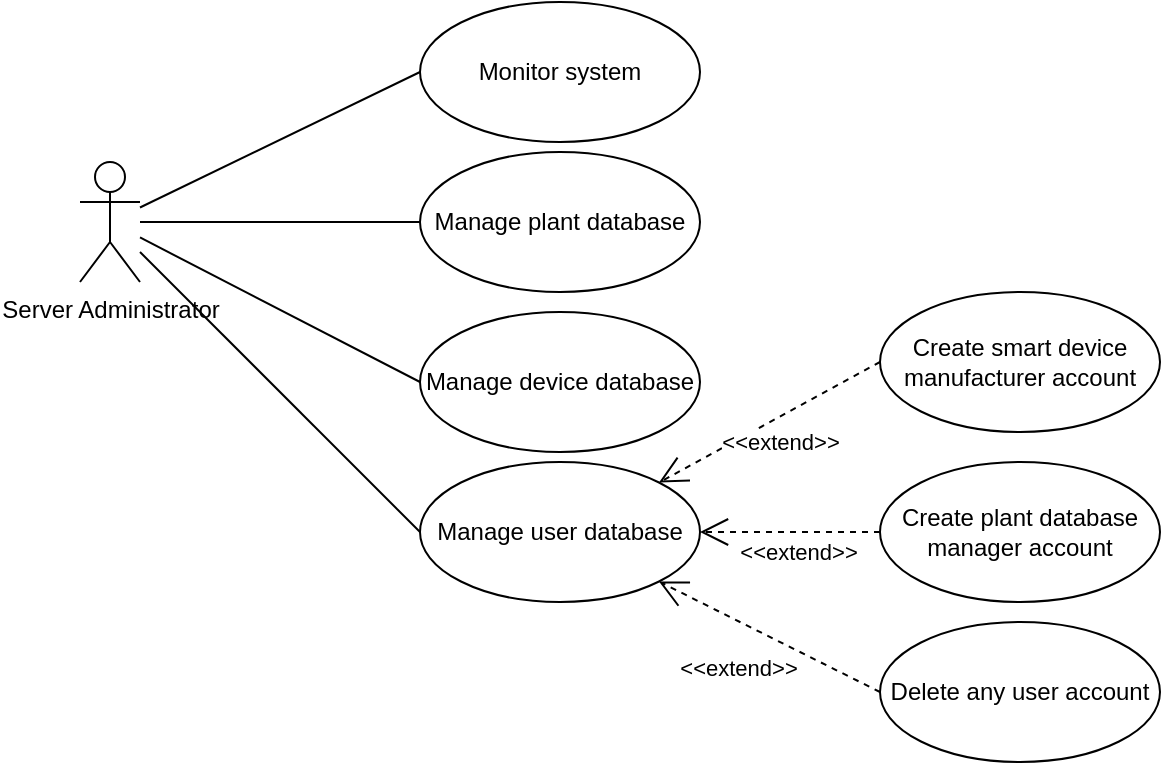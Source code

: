 <mxfile version="28.2.5" pages="4">
  <diagram name="Server admin" id="58cdce13-f638-feb5-8d6f-7d28b1aa9fa0">
    <mxGraphModel dx="1426" dy="961" grid="1" gridSize="10" guides="1" tooltips="1" connect="1" arrows="1" fold="1" page="1" pageScale="1" pageWidth="1100" pageHeight="850" background="none" math="0" shadow="0">
      <root>
        <mxCell id="0" />
        <mxCell id="1" parent="0" />
        <mxCell id="MKT5L-HKByu47KLvk_st-2" value="Server Administrator" style="shape=umlActor;verticalLabelPosition=bottom;verticalAlign=top;html=1;outlineConnect=0;" parent="1" vertex="1">
          <mxGeometry x="140" y="115" width="30" height="60" as="geometry" />
        </mxCell>
        <mxCell id="MKT5L-HKByu47KLvk_st-50" value="" style="endArrow=none;html=1;rounded=0;entryX=0;entryY=0.5;entryDx=0;entryDy=0;" parent="1" target="MKT5L-HKByu47KLvk_st-51" edge="1" source="MKT5L-HKByu47KLvk_st-2">
          <mxGeometry width="50" height="50" relative="1" as="geometry">
            <mxPoint x="170" y="70" as="sourcePoint" />
            <mxPoint x="310.0" y="75" as="targetPoint" />
          </mxGeometry>
        </mxCell>
        <mxCell id="MKT5L-HKByu47KLvk_st-51" value="Monitor system" style="ellipse;whiteSpace=wrap;html=1;" parent="1" vertex="1">
          <mxGeometry x="310" y="35" width="140" height="70" as="geometry" />
        </mxCell>
        <mxCell id="d2TL0L8-SBW69Fmyn4zU-1" value="" style="endArrow=none;html=1;rounded=0;entryX=0;entryY=0.5;entryDx=0;entryDy=0;" edge="1" parent="1" target="d2TL0L8-SBW69Fmyn4zU-2" source="MKT5L-HKByu47KLvk_st-2">
          <mxGeometry width="50" height="50" relative="1" as="geometry">
            <mxPoint x="830" y="165" as="sourcePoint" />
            <mxPoint x="970.0" y="170" as="targetPoint" />
          </mxGeometry>
        </mxCell>
        <mxCell id="d2TL0L8-SBW69Fmyn4zU-2" value="Manage user database" style="ellipse;whiteSpace=wrap;html=1;" vertex="1" parent="1">
          <mxGeometry x="310" y="265" width="140" height="70" as="geometry" />
        </mxCell>
        <mxCell id="d2TL0L8-SBW69Fmyn4zU-3" value="" style="endArrow=none;html=1;rounded=0;entryX=0;entryY=0.5;entryDx=0;entryDy=0;" edge="1" parent="1" target="d2TL0L8-SBW69Fmyn4zU-4" source="MKT5L-HKByu47KLvk_st-2">
          <mxGeometry width="50" height="50" relative="1" as="geometry">
            <mxPoint x="170" y="145" as="sourcePoint" />
            <mxPoint x="310.0" y="150" as="targetPoint" />
          </mxGeometry>
        </mxCell>
        <mxCell id="d2TL0L8-SBW69Fmyn4zU-4" value="Manage plant database" style="ellipse;whiteSpace=wrap;html=1;" vertex="1" parent="1">
          <mxGeometry x="310" y="110" width="140" height="70" as="geometry" />
        </mxCell>
        <mxCell id="d2TL0L8-SBW69Fmyn4zU-6" value="&amp;lt;&amp;lt;extend&amp;gt;&amp;gt;" style="endArrow=open;endSize=12;dashed=1;html=1;rounded=0;entryX=1;entryY=0;entryDx=0;entryDy=0;exitX=0;exitY=0.5;exitDx=0;exitDy=0;" edge="1" parent="1" source="d2TL0L8-SBW69Fmyn4zU-8" target="d2TL0L8-SBW69Fmyn4zU-2">
          <mxGeometry x="0.003" y="11" width="160" relative="1" as="geometry">
            <mxPoint x="520" y="275" as="sourcePoint" />
            <mxPoint x="591" y="245" as="targetPoint" />
            <mxPoint as="offset" />
          </mxGeometry>
        </mxCell>
        <mxCell id="d2TL0L8-SBW69Fmyn4zU-7" value="&amp;lt;&amp;lt;extend&amp;gt;&amp;gt;" style="endArrow=open;endSize=12;dashed=1;html=1;rounded=0;entryX=1;entryY=0.5;entryDx=0;entryDy=0;exitX=0;exitY=0.5;exitDx=0;exitDy=0;" edge="1" parent="1" target="d2TL0L8-SBW69Fmyn4zU-2" source="d2TL0L8-SBW69Fmyn4zU-9">
          <mxGeometry x="-0.091" y="10" width="160" relative="1" as="geometry">
            <mxPoint x="520" y="335" as="sourcePoint" />
            <mxPoint x="591" y="315" as="targetPoint" />
            <mxPoint as="offset" />
          </mxGeometry>
        </mxCell>
        <mxCell id="d2TL0L8-SBW69Fmyn4zU-8" value="Create smart device manufacturer account" style="ellipse;whiteSpace=wrap;html=1;" vertex="1" parent="1">
          <mxGeometry x="540" y="180" width="140" height="70" as="geometry" />
        </mxCell>
        <mxCell id="d2TL0L8-SBW69Fmyn4zU-9" value="Create plant database manager account" style="ellipse;whiteSpace=wrap;html=1;" vertex="1" parent="1">
          <mxGeometry x="540" y="265" width="140" height="70" as="geometry" />
        </mxCell>
        <mxCell id="d2TL0L8-SBW69Fmyn4zU-10" value="&amp;lt;&amp;lt;extend&amp;gt;&amp;gt;" style="endArrow=open;endSize=12;dashed=1;html=1;rounded=0;entryX=1;entryY=1;entryDx=0;entryDy=0;exitX=0;exitY=0.5;exitDx=0;exitDy=0;" edge="1" parent="1" target="d2TL0L8-SBW69Fmyn4zU-2" source="d2TL0L8-SBW69Fmyn4zU-11">
          <mxGeometry x="0.114" y="21" width="160" relative="1" as="geometry">
            <mxPoint x="430" y="375" as="sourcePoint" />
            <mxPoint x="591" y="380" as="targetPoint" />
            <mxPoint as="offset" />
          </mxGeometry>
        </mxCell>
        <mxCell id="d2TL0L8-SBW69Fmyn4zU-11" value="Delete any user account" style="ellipse;whiteSpace=wrap;html=1;" vertex="1" parent="1">
          <mxGeometry x="540" y="345" width="140" height="70" as="geometry" />
        </mxCell>
        <mxCell id="0F_dj00f5w78iuBzQHGp-1" value="Manage device database" style="ellipse;whiteSpace=wrap;html=1;" vertex="1" parent="1">
          <mxGeometry x="310" y="190" width="140" height="70" as="geometry" />
        </mxCell>
        <mxCell id="0F_dj00f5w78iuBzQHGp-2" value="" style="endArrow=none;html=1;rounded=0;entryX=0;entryY=0.5;entryDx=0;entryDy=0;" edge="1" parent="1" source="MKT5L-HKByu47KLvk_st-2" target="0F_dj00f5w78iuBzQHGp-1">
          <mxGeometry width="50" height="50" relative="1" as="geometry">
            <mxPoint x="290" y="170" as="sourcePoint" />
            <mxPoint x="430" y="170" as="targetPoint" />
          </mxGeometry>
        </mxCell>
      </root>
    </mxGraphModel>
  </diagram>
  <diagram id="doACZIbjRoyqRlmRhO2o" name="Manufacturer">
    <mxGraphModel dx="1426" dy="961" grid="1" gridSize="10" guides="1" tooltips="1" connect="1" arrows="1" fold="1" page="1" pageScale="1" pageWidth="850" pageHeight="1100" math="0" shadow="0">
      <root>
        <mxCell id="0" />
        <mxCell id="1" parent="0" />
        <mxCell id="XN1eyMJdOzFI9WAOLOWf-1" value="Smart Device&lt;div&gt;Manufacturer&lt;/div&gt;" style="shape=umlActor;verticalLabelPosition=bottom;verticalAlign=top;html=1;outlineConnect=0;" vertex="1" parent="1">
          <mxGeometry x="120" y="210" width="30" height="60" as="geometry" />
        </mxCell>
        <mxCell id="XN1eyMJdOzFI9WAOLOWf-2" value="" style="endArrow=none;html=1;rounded=0;entryX=0;entryY=0.5;entryDx=0;entryDy=0;" edge="1" parent="1" source="XN1eyMJdOzFI9WAOLOWf-1" target="XN1eyMJdOzFI9WAOLOWf-6">
          <mxGeometry width="50" height="50" relative="1" as="geometry">
            <mxPoint x="360" y="330" as="sourcePoint" />
            <mxPoint x="290.0" y="240" as="targetPoint" />
          </mxGeometry>
        </mxCell>
        <mxCell id="XN1eyMJdOzFI9WAOLOWf-3" value="&amp;lt;&amp;lt;include&amp;gt;&amp;gt;" style="endArrow=open;endSize=12;dashed=1;html=1;rounded=0;exitX=1;exitY=0;exitDx=0;exitDy=0;entryX=0;entryY=0.5;entryDx=0;entryDy=0;" edge="1" parent="1" source="XN1eyMJdOzFI9WAOLOWf-6" target="XN1eyMJdOzFI9WAOLOWf-7">
          <mxGeometry x="0.309" y="17" width="160" relative="1" as="geometry">
            <mxPoint x="401.242" y="215.403" as="sourcePoint" />
            <mxPoint x="530" y="170" as="targetPoint" />
            <mxPoint as="offset" />
          </mxGeometry>
        </mxCell>
        <mxCell id="XN1eyMJdOzFI9WAOLOWf-4" value="&amp;lt;&amp;lt;include&amp;gt;&amp;gt;" style="endArrow=open;endSize=12;dashed=1;html=1;rounded=0;exitX=1;exitY=0.5;exitDx=0;exitDy=0;entryX=0;entryY=0.5;entryDx=0;entryDy=0;" edge="1" parent="1" source="XN1eyMJdOzFI9WAOLOWf-6" target="XN1eyMJdOzFI9WAOLOWf-8">
          <mxGeometry x="-0.091" y="10" width="160" relative="1" as="geometry">
            <mxPoint x="420.0" y="240" as="sourcePoint" />
            <mxPoint x="530" y="240" as="targetPoint" />
            <mxPoint as="offset" />
          </mxGeometry>
        </mxCell>
        <mxCell id="XN1eyMJdOzFI9WAOLOWf-5" value="&amp;lt;&amp;lt;include&amp;gt;&amp;gt;" style="endArrow=open;endSize=12;dashed=1;html=1;rounded=0;exitX=1;exitY=1;exitDx=0;exitDy=0;entryX=0;entryY=0.5;entryDx=0;entryDy=0;" edge="1" parent="1" source="XN1eyMJdOzFI9WAOLOWf-6" target="XN1eyMJdOzFI9WAOLOWf-9">
          <mxGeometry x="0.114" y="21" width="160" relative="1" as="geometry">
            <mxPoint x="401.242" y="264.597" as="sourcePoint" />
            <mxPoint x="530" y="310" as="targetPoint" />
            <mxPoint as="offset" />
          </mxGeometry>
        </mxCell>
        <mxCell id="XN1eyMJdOzFI9WAOLOWf-6" value="Add new smart device to database" style="ellipse;whiteSpace=wrap;html=1;" vertex="1" parent="1">
          <mxGeometry x="280" y="130" width="140" height="70" as="geometry" />
        </mxCell>
        <mxCell id="XN1eyMJdOzFI9WAOLOWf-7" value="Provide communication interface description" style="ellipse;whiteSpace=wrap;html=1;" vertex="1" parent="1">
          <mxGeometry x="530" y="50" width="140" height="70" as="geometry" />
        </mxCell>
        <mxCell id="XN1eyMJdOzFI9WAOLOWf-8" value="Provide functionality description" style="ellipse;whiteSpace=wrap;html=1;" vertex="1" parent="1">
          <mxGeometry x="530" y="130" width="140" height="70" as="geometry" />
        </mxCell>
        <mxCell id="XN1eyMJdOzFI9WAOLOWf-9" value="Provide device type" style="ellipse;whiteSpace=wrap;html=1;" vertex="1" parent="1">
          <mxGeometry x="530" y="210" width="140" height="70" as="geometry" />
        </mxCell>
        <mxCell id="XN1eyMJdOzFI9WAOLOWf-10" value="Add new smart device type to database" style="ellipse;whiteSpace=wrap;html=1;" vertex="1" parent="1">
          <mxGeometry x="280" y="280" width="140" height="70" as="geometry" />
        </mxCell>
        <mxCell id="XN1eyMJdOzFI9WAOLOWf-11" value="" style="endArrow=none;html=1;rounded=0;entryX=0;entryY=0.5;entryDx=0;entryDy=0;" edge="1" parent="1" source="XN1eyMJdOzFI9WAOLOWf-1" target="XN1eyMJdOzFI9WAOLOWf-10">
          <mxGeometry width="50" height="50" relative="1" as="geometry">
            <mxPoint x="230" y="236" as="sourcePoint" />
            <mxPoint x="370" y="236" as="targetPoint" />
          </mxGeometry>
        </mxCell>
      </root>
    </mxGraphModel>
  </diagram>
  <diagram id="cIceaV7HSKmucog1wkd9" name="Plant db mgr">
    <mxGraphModel dx="1426" dy="961" grid="1" gridSize="10" guides="1" tooltips="1" connect="1" arrows="1" fold="1" page="1" pageScale="1" pageWidth="850" pageHeight="1100" math="0" shadow="0">
      <root>
        <mxCell id="0" />
        <mxCell id="1" parent="0" />
        <mxCell id="wb4F1lY3_vZGzMJMdyn--1" style="rounded=0;orthogonalLoop=1;jettySize=auto;html=1;entryX=0;entryY=0.5;entryDx=0;entryDy=0;endArrow=none;endFill=0;" edge="1" parent="1" source="wb4F1lY3_vZGzMJMdyn--17" target="wb4F1lY3_vZGzMJMdyn--2">
          <mxGeometry relative="1" as="geometry" />
        </mxCell>
        <mxCell id="wb4F1lY3_vZGzMJMdyn--2" value="Add new plant to database" style="ellipse;whiteSpace=wrap;html=1;" vertex="1" parent="1">
          <mxGeometry x="240" y="110" width="140" height="70" as="geometry" />
        </mxCell>
        <mxCell id="wb4F1lY3_vZGzMJMdyn--3" value="Edit existing plant data in database" style="ellipse;whiteSpace=wrap;html=1;" vertex="1" parent="1">
          <mxGeometry x="240" y="310" width="140" height="70" as="geometry" />
        </mxCell>
        <mxCell id="wb4F1lY3_vZGzMJMdyn--4" value="Delete plant from database" style="ellipse;whiteSpace=wrap;html=1;" vertex="1" parent="1">
          <mxGeometry x="240" y="440" width="140" height="70" as="geometry" />
        </mxCell>
        <mxCell id="wb4F1lY3_vZGzMJMdyn--5" value="Specify plant soil moisture needs" style="ellipse;whiteSpace=wrap;html=1;" vertex="1" parent="1">
          <mxGeometry x="490" y="190" width="140" height="70" as="geometry" />
        </mxCell>
        <mxCell id="wb4F1lY3_vZGzMJMdyn--6" value="Specify plant name" style="ellipse;whiteSpace=wrap;html=1;" vertex="1" parent="1">
          <mxGeometry x="490" y="30" width="140" height="70" as="geometry" />
        </mxCell>
        <mxCell id="wb4F1lY3_vZGzMJMdyn--7" value="&amp;lt;&amp;lt;include&amp;gt;&amp;gt;" style="endArrow=open;endSize=12;dashed=1;html=1;rounded=0;exitX=1;exitY=0;exitDx=0;exitDy=0;" edge="1" parent="1" source="wb4F1lY3_vZGzMJMdyn--2" target="wb4F1lY3_vZGzMJMdyn--6">
          <mxGeometry x="0.114" y="21" width="160" relative="1" as="geometry">
            <mxPoint x="450" y="130" as="sourcePoint" />
            <mxPoint x="490" y="215" as="targetPoint" />
            <mxPoint as="offset" />
          </mxGeometry>
        </mxCell>
        <mxCell id="wb4F1lY3_vZGzMJMdyn--8" value="&amp;lt;&amp;lt;include&amp;gt;&amp;gt;" style="endArrow=open;endSize=12;dashed=1;html=1;rounded=0;exitX=1;exitY=1;exitDx=0;exitDy=0;entryX=0;entryY=0.5;entryDx=0;entryDy=0;" edge="1" parent="1" source="wb4F1lY3_vZGzMJMdyn--2" target="wb4F1lY3_vZGzMJMdyn--5">
          <mxGeometry x="0.114" y="21" width="160" relative="1" as="geometry">
            <mxPoint x="470" y="170" as="sourcePoint" />
            <mxPoint x="590" y="220" as="targetPoint" />
            <mxPoint as="offset" />
          </mxGeometry>
        </mxCell>
        <mxCell id="wb4F1lY3_vZGzMJMdyn--9" value="Edit plant light needs" style="ellipse;whiteSpace=wrap;html=1;" vertex="1" parent="1">
          <mxGeometry x="490" y="280" width="140" height="70" as="geometry" />
        </mxCell>
        <mxCell id="wb4F1lY3_vZGzMJMdyn--10" value="Edit plant soil moisture needs" style="ellipse;whiteSpace=wrap;html=1;" vertex="1" parent="1">
          <mxGeometry x="490" y="370" width="140" height="70" as="geometry" />
        </mxCell>
        <mxCell id="wb4F1lY3_vZGzMJMdyn--11" style="rounded=0;orthogonalLoop=1;jettySize=auto;html=1;entryX=0;entryY=0.5;entryDx=0;entryDy=0;endArrow=none;endFill=0;" edge="1" parent="1" target="wb4F1lY3_vZGzMJMdyn--3">
          <mxGeometry relative="1" as="geometry">
            <mxPoint x="110" y="260" as="sourcePoint" />
            <mxPoint x="350" y="340" as="targetPoint" />
          </mxGeometry>
        </mxCell>
        <mxCell id="wb4F1lY3_vZGzMJMdyn--12" value="&amp;lt;&amp;lt;extend&amp;gt;&amp;gt;" style="endArrow=open;endSize=12;dashed=1;html=1;rounded=0;entryX=1;entryY=0;entryDx=0;entryDy=0;exitX=0;exitY=0.5;exitDx=0;exitDy=0;" edge="1" parent="1" source="wb4F1lY3_vZGzMJMdyn--9" target="wb4F1lY3_vZGzMJMdyn--3">
          <mxGeometry x="0.114" y="21" width="160" relative="1" as="geometry">
            <mxPoint x="370" y="270" as="sourcePoint" />
            <mxPoint x="521" y="390" as="targetPoint" />
            <mxPoint as="offset" />
          </mxGeometry>
        </mxCell>
        <mxCell id="wb4F1lY3_vZGzMJMdyn--13" value="Specify plant light needs" style="ellipse;whiteSpace=wrap;html=1;" vertex="1" parent="1">
          <mxGeometry x="490" y="110" width="140" height="70" as="geometry" />
        </mxCell>
        <mxCell id="wb4F1lY3_vZGzMJMdyn--14" value="&amp;lt;&amp;lt;include&amp;gt;&amp;gt;" style="endArrow=open;endSize=12;dashed=1;html=1;rounded=0;exitX=1;exitY=0.5;exitDx=0;exitDy=0;entryX=0;entryY=0.5;entryDx=0;entryDy=0;" edge="1" parent="1" source="wb4F1lY3_vZGzMJMdyn--2" target="wb4F1lY3_vZGzMJMdyn--13">
          <mxGeometry x="0.114" y="21" width="160" relative="1" as="geometry">
            <mxPoint x="364.5" y="295" as="sourcePoint" />
            <mxPoint x="565.5" y="250" as="targetPoint" />
            <mxPoint as="offset" />
          </mxGeometry>
        </mxCell>
        <mxCell id="wb4F1lY3_vZGzMJMdyn--15" value="&amp;lt;&amp;lt;extend&amp;gt;&amp;gt;" style="endArrow=open;endSize=12;dashed=1;html=1;rounded=0;entryX=1;entryY=1;entryDx=0;entryDy=0;exitX=0;exitY=0.5;exitDx=0;exitDy=0;" edge="1" parent="1" source="wb4F1lY3_vZGzMJMdyn--10" target="wb4F1lY3_vZGzMJMdyn--3">
          <mxGeometry x="0.114" y="21" width="160" relative="1" as="geometry">
            <mxPoint x="390" y="410" as="sourcePoint" />
            <mxPoint x="601" y="500" as="targetPoint" />
            <mxPoint as="offset" />
          </mxGeometry>
        </mxCell>
        <mxCell id="wb4F1lY3_vZGzMJMdyn--16" style="rounded=0;orthogonalLoop=1;jettySize=auto;html=1;entryX=0;entryY=0.5;entryDx=0;entryDy=0;endArrow=none;endFill=0;exitX=0.133;exitY=0.392;exitDx=0;exitDy=0;exitPerimeter=0;" edge="1" parent="1" target="wb4F1lY3_vZGzMJMdyn--4">
          <mxGeometry relative="1" as="geometry">
            <mxPoint x="109.65" y="270.4" as="sourcePoint" />
            <mxPoint x="420" y="673" as="targetPoint" />
          </mxGeometry>
        </mxCell>
        <mxCell id="wb4F1lY3_vZGzMJMdyn--17" value="&lt;span style=&quot;background-color: light-dark(#ffffff, var(--ge-dark-color, #121212));&quot;&gt;Plant Database&lt;/span&gt;&lt;div&gt;&lt;span style=&quot;background-color: light-dark(#ffffff, var(--ge-dark-color, #121212));&quot;&gt;Manager&lt;/span&gt;&lt;/div&gt;" style="shape=umlActor;verticalLabelPosition=bottom;verticalAlign=top;html=1;outlineConnect=0;" vertex="1" parent="1">
          <mxGeometry x="80" y="220" width="30" height="60" as="geometry" />
        </mxCell>
      </root>
    </mxGraphModel>
  </diagram>
  <diagram id="6BtSLzTv3iNAky6xpU38" name="User">
    <mxGraphModel dx="1426" dy="961" grid="1" gridSize="10" guides="1" tooltips="1" connect="1" arrows="1" fold="1" page="1" pageScale="1" pageWidth="850" pageHeight="1100" math="0" shadow="0">
      <root>
        <mxCell id="0" />
        <mxCell id="1" parent="0" />
        <mxCell id="KWI9m66Pt8BJ04L5AZiS-1" value="User" style="shape=umlActor;verticalLabelPosition=bottom;verticalAlign=top;html=1;outlineConnect=0;" vertex="1" parent="1">
          <mxGeometry x="40" y="200" width="30" height="60" as="geometry" />
        </mxCell>
        <mxCell id="KWI9m66Pt8BJ04L5AZiS-2" value="Register new device" style="ellipse;whiteSpace=wrap;html=1;" vertex="1" parent="1">
          <mxGeometry x="220" y="110" width="140" height="70" as="geometry" />
        </mxCell>
        <mxCell id="KWI9m66Pt8BJ04L5AZiS-3" value="Specify device type" style="ellipse;whiteSpace=wrap;html=1;" vertex="1" parent="1">
          <mxGeometry x="450" y="30" width="140" height="70" as="geometry" />
        </mxCell>
        <mxCell id="KWI9m66Pt8BJ04L5AZiS-4" value="Provide authentication data" style="ellipse;whiteSpace=wrap;html=1;" vertex="1" parent="1">
          <mxGeometry x="450" y="190" width="140" height="70" as="geometry" />
        </mxCell>
        <mxCell id="KWI9m66Pt8BJ04L5AZiS-5" value="Set alert address" style="ellipse;whiteSpace=wrap;html=1;" vertex="1" parent="1">
          <mxGeometry x="220" y="210" width="140" height="70" as="geometry" />
        </mxCell>
        <mxCell id="KWI9m66Pt8BJ04L5AZiS-6" value="Specify plant needs" style="ellipse;whiteSpace=wrap;html=1;" vertex="1" parent="1">
          <mxGeometry x="450" y="280" width="140" height="70" as="geometry" />
        </mxCell>
        <mxCell id="KWI9m66Pt8BJ04L5AZiS-7" value="Specify plant soil moisture needs" style="ellipse;whiteSpace=wrap;html=1;" vertex="1" parent="1">
          <mxGeometry x="640" y="320" width="140" height="70" as="geometry" />
        </mxCell>
        <mxCell id="KWI9m66Pt8BJ04L5AZiS-8" value="Specify plant light needs" style="ellipse;whiteSpace=wrap;html=1;" vertex="1" parent="1">
          <mxGeometry x="640" y="240" width="140" height="70" as="geometry" />
        </mxCell>
        <mxCell id="KWI9m66Pt8BJ04L5AZiS-9" value="Choose plant needs from database" style="ellipse;whiteSpace=wrap;html=1;" vertex="1" parent="1">
          <mxGeometry x="450" y="380" width="140" height="70" as="geometry" />
        </mxCell>
        <mxCell id="KWI9m66Pt8BJ04L5AZiS-10" style="rounded=0;orthogonalLoop=1;jettySize=auto;html=1;entryX=0;entryY=0.5;entryDx=0;entryDy=0;endArrow=none;endFill=0;" edge="1" parent="1" source="KWI9m66Pt8BJ04L5AZiS-1" target="KWI9m66Pt8BJ04L5AZiS-2">
          <mxGeometry relative="1" as="geometry">
            <mxPoint x="190" y="-40" as="sourcePoint" />
            <mxPoint x="340.35" y="294.6" as="targetPoint" />
          </mxGeometry>
        </mxCell>
        <mxCell id="KWI9m66Pt8BJ04L5AZiS-11" style="rounded=0;orthogonalLoop=1;jettySize=auto;html=1;entryX=0;entryY=0.5;entryDx=0;entryDy=0;endArrow=none;endFill=0;" edge="1" parent="1" source="KWI9m66Pt8BJ04L5AZiS-1" target="KWI9m66Pt8BJ04L5AZiS-5">
          <mxGeometry relative="1" as="geometry">
            <mxPoint x="110" y="277" as="sourcePoint" />
            <mxPoint x="260" y="200" as="targetPoint" />
          </mxGeometry>
        </mxCell>
        <mxCell id="KWI9m66Pt8BJ04L5AZiS-13" style="rounded=0;orthogonalLoop=1;jettySize=auto;html=1;entryX=0;entryY=0.5;entryDx=0;entryDy=0;endArrow=none;endFill=0;" edge="1" parent="1" source="KWI9m66Pt8BJ04L5AZiS-1" target="KWI9m66Pt8BJ04L5AZiS-18">
          <mxGeometry relative="1" as="geometry">
            <mxPoint x="140" y="427" as="sourcePoint" />
            <mxPoint x="290" y="350" as="targetPoint" />
          </mxGeometry>
        </mxCell>
        <mxCell id="KWI9m66Pt8BJ04L5AZiS-14" value="&amp;lt;&amp;lt;include&amp;gt;&amp;gt;" style="endArrow=open;endSize=12;dashed=1;html=1;rounded=0;exitX=1;exitY=0;exitDx=0;exitDy=0;entryX=0;entryY=0.5;entryDx=0;entryDy=0;" edge="1" parent="1" source="KWI9m66Pt8BJ04L5AZiS-2" target="KWI9m66Pt8BJ04L5AZiS-3">
          <mxGeometry x="0.124" y="12" width="160" relative="1" as="geometry">
            <mxPoint x="360" y="70" as="sourcePoint" />
            <mxPoint x="471" y="85" as="targetPoint" />
            <mxPoint as="offset" />
          </mxGeometry>
        </mxCell>
        <mxCell id="KWI9m66Pt8BJ04L5AZiS-15" value="&amp;lt;&amp;lt;include&amp;gt;&amp;gt;" style="endArrow=open;endSize=12;dashed=1;html=1;rounded=0;exitX=1;exitY=1;exitDx=0;exitDy=0;entryX=0;entryY=0.5;entryDx=0;entryDy=0;" edge="1" parent="1" source="KWI9m66Pt8BJ04L5AZiS-2" target="KWI9m66Pt8BJ04L5AZiS-4">
          <mxGeometry x="0.124" y="12" width="160" relative="1" as="geometry">
            <mxPoint x="390" y="135" as="sourcePoint" />
            <mxPoint x="501" y="120" as="targetPoint" />
            <mxPoint as="offset" />
          </mxGeometry>
        </mxCell>
        <mxCell id="KWI9m66Pt8BJ04L5AZiS-16" value="&amp;lt;&amp;lt;include&amp;gt;&amp;gt;" style="endArrow=open;endSize=12;dashed=1;html=1;rounded=0;exitX=1;exitY=0;exitDx=0;exitDy=0;entryX=0;entryY=0.5;entryDx=0;entryDy=0;" edge="1" parent="1" source="KWI9m66Pt8BJ04L5AZiS-6" target="KWI9m66Pt8BJ04L5AZiS-8">
          <mxGeometry x="0.124" y="12" width="160" relative="1" as="geometry">
            <mxPoint x="780" y="165" as="sourcePoint" />
            <mxPoint x="891" y="150" as="targetPoint" />
            <mxPoint as="offset" />
          </mxGeometry>
        </mxCell>
        <mxCell id="KWI9m66Pt8BJ04L5AZiS-17" value="&amp;lt;&amp;lt;include&amp;gt;&amp;gt;" style="endArrow=open;endSize=12;dashed=1;html=1;rounded=0;exitX=1;exitY=1;exitDx=0;exitDy=0;entryX=0;entryY=0.5;entryDx=0;entryDy=0;" edge="1" parent="1" source="KWI9m66Pt8BJ04L5AZiS-6" target="KWI9m66Pt8BJ04L5AZiS-7">
          <mxGeometry x="0.124" y="12" width="160" relative="1" as="geometry">
            <mxPoint x="770" y="275" as="sourcePoint" />
            <mxPoint x="881" y="260" as="targetPoint" />
            <mxPoint as="offset" />
          </mxGeometry>
        </mxCell>
        <mxCell id="KWI9m66Pt8BJ04L5AZiS-18" value="Add new plant to managed plants" style="ellipse;whiteSpace=wrap;html=1;" vertex="1" parent="1">
          <mxGeometry x="220" y="330" width="140" height="70" as="geometry" />
        </mxCell>
        <mxCell id="KWI9m66Pt8BJ04L5AZiS-19" value="Add device to plant" style="ellipse;whiteSpace=wrap;html=1;" vertex="1" parent="1">
          <mxGeometry x="450" y="110" width="140" height="70" as="geometry" />
        </mxCell>
        <mxCell id="KWI9m66Pt8BJ04L5AZiS-20" value="&amp;lt;&amp;lt;include&amp;gt;&amp;gt;" style="endArrow=open;endSize=12;dashed=1;html=1;rounded=0;exitX=1;exitY=0.5;exitDx=0;exitDy=0;entryX=0;entryY=0.5;entryDx=0;entryDy=0;" edge="1" parent="1" source="KWI9m66Pt8BJ04L5AZiS-2" target="KWI9m66Pt8BJ04L5AZiS-19">
          <mxGeometry x="0.124" y="12" width="160" relative="1" as="geometry">
            <mxPoint x="370" y="175" as="sourcePoint" />
            <mxPoint x="481" y="110" as="targetPoint" />
            <mxPoint as="offset" />
          </mxGeometry>
        </mxCell>
        <mxCell id="KWI9m66Pt8BJ04L5AZiS-21" value="&amp;lt;&amp;lt;extend&amp;gt;&amp;gt;" style="endArrow=open;endSize=12;dashed=1;html=1;rounded=0;exitX=0;exitY=0.5;exitDx=0;exitDy=0;entryX=1;entryY=0;entryDx=0;entryDy=0;" edge="1" parent="1" source="KWI9m66Pt8BJ04L5AZiS-6" target="KWI9m66Pt8BJ04L5AZiS-18">
          <mxGeometry x="0.124" y="12" width="160" relative="1" as="geometry">
            <mxPoint x="580" y="365" as="sourcePoint" />
            <mxPoint x="410" y="400" as="targetPoint" />
            <mxPoint as="offset" />
          </mxGeometry>
        </mxCell>
        <mxCell id="KWI9m66Pt8BJ04L5AZiS-22" value="&amp;lt;&amp;lt;extend&amp;gt;&amp;gt;" style="endArrow=open;endSize=12;dashed=1;html=1;rounded=0;exitX=0;exitY=0.5;exitDx=0;exitDy=0;entryX=1;entryY=1;entryDx=0;entryDy=0;" edge="1" parent="1" source="KWI9m66Pt8BJ04L5AZiS-9" target="KWI9m66Pt8BJ04L5AZiS-18">
          <mxGeometry x="0.124" y="12" width="160" relative="1" as="geometry">
            <mxPoint x="400" y="425" as="sourcePoint" />
            <mxPoint x="420" y="490" as="targetPoint" />
            <mxPoint as="offset" />
          </mxGeometry>
        </mxCell>
        <mxCell id="KWI9m66Pt8BJ04L5AZiS-23" value="Edit plant needs" style="ellipse;whiteSpace=wrap;html=1;" vertex="1" parent="1">
          <mxGeometry x="220" y="510" width="140" height="70" as="geometry" />
        </mxCell>
        <mxCell id="KWI9m66Pt8BJ04L5AZiS-24" style="rounded=0;orthogonalLoop=1;jettySize=auto;html=1;entryX=0;entryY=0.5;entryDx=0;entryDy=0;endArrow=none;endFill=0;" edge="1" parent="1" source="KWI9m66Pt8BJ04L5AZiS-1" target="KWI9m66Pt8BJ04L5AZiS-23">
          <mxGeometry relative="1" as="geometry">
            <mxPoint x="170" y="330" as="sourcePoint" />
            <mxPoint x="320" y="435" as="targetPoint" />
          </mxGeometry>
        </mxCell>
        <mxCell id="KWI9m66Pt8BJ04L5AZiS-29" value="Edit plant soil moisture needs" style="ellipse;whiteSpace=wrap;html=1;" vertex="1" parent="1">
          <mxGeometry x="450" y="560" width="140" height="70" as="geometry" />
        </mxCell>
        <mxCell id="KWI9m66Pt8BJ04L5AZiS-30" value="Edit plant light needs" style="ellipse;whiteSpace=wrap;html=1;" vertex="1" parent="1">
          <mxGeometry x="450" y="470" width="140" height="70" as="geometry" />
        </mxCell>
        <mxCell id="KWI9m66Pt8BJ04L5AZiS-31" value="&amp;lt;&amp;lt;extend&amp;gt;&amp;gt;" style="endArrow=open;endSize=12;dashed=1;html=1;rounded=0;exitX=0;exitY=0.5;exitDx=0;exitDy=0;entryX=1;entryY=0;entryDx=0;entryDy=0;" edge="1" parent="1" target="KWI9m66Pt8BJ04L5AZiS-23" source="KWI9m66Pt8BJ04L5AZiS-30">
          <mxGeometry x="0.124" y="12" width="160" relative="1" as="geometry">
            <mxPoint x="390" y="490" as="sourcePoint" />
            <mxPoint x="712" y="350" as="targetPoint" />
            <mxPoint as="offset" />
          </mxGeometry>
        </mxCell>
        <mxCell id="KWI9m66Pt8BJ04L5AZiS-32" value="&amp;lt;&amp;lt;extend&amp;gt;&amp;gt;" style="endArrow=open;endSize=12;dashed=1;html=1;rounded=0;exitX=0;exitY=0.5;exitDx=0;exitDy=0;entryX=1;entryY=1;entryDx=0;entryDy=0;" edge="1" parent="1" target="KWI9m66Pt8BJ04L5AZiS-23" source="KWI9m66Pt8BJ04L5AZiS-29">
          <mxGeometry x="0.124" y="12" width="160" relative="1" as="geometry">
            <mxPoint x="390" y="540" as="sourcePoint" />
            <mxPoint x="702" y="460" as="targetPoint" />
            <mxPoint as="offset" />
          </mxGeometry>
        </mxCell>
      </root>
    </mxGraphModel>
  </diagram>
</mxfile>
